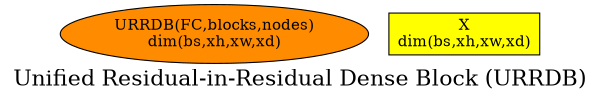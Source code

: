


digraph URRDB
{
	label="Unified Residual-in-Residual Dense Block (URRDB)";
	fontsize=20;
	size="4,4";
	ratio=fill;
	

	
	urrdb        [fillcolor=darkorange, style=filled, label="URRDB(FC,blocks,nodes)\ndim(bs,xh,xw,xd)"];
	urrdb_X      [fillcolor=yellow,     style=filled, shape=box, label="X\ndim(bs,xh,xw,xd)"];
}

